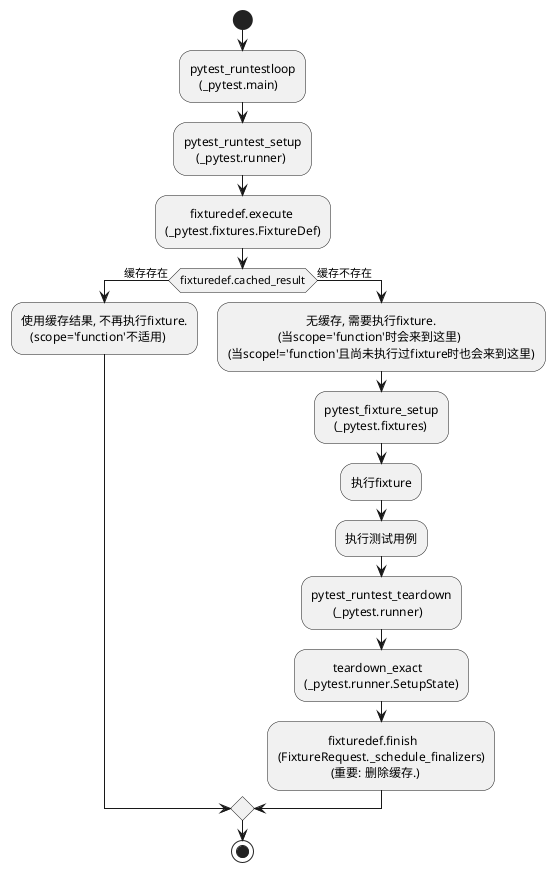 @startuml

start

:pytest_runtestloop\n   (_pytest.main);
:pytest_runtest_setup\n    (_pytest.runner);
:        fixturedef.execute\n(_pytest.fixtures.FixtureDef);
    if (fixturedef.cached_result) then (缓存存在)
        :使用缓存结果, 不再执行fixture.\n   (scope='function'不适用);
    else (缓存不存在)
        :                         无缓存, 需要执行fixture.\n                (当scope='function'时会来到这里)\n(当scope!='function'且尚未执行过fixture时也会来到这里);
        :pytest_fixture_setup\n   (_pytest.fixtures);
        :执行fixture;
        :执行测试用例;
        :pytest_runtest_teardown\n       (_pytest.runner);
        :         teardown_exact\n(_pytest.runner.SetupState);
        :                fixturedef.finish\n(FixtureRequest._schedule_finalizers)\n                 (重要: 删除缓存.);
    endif

stop

@enduml